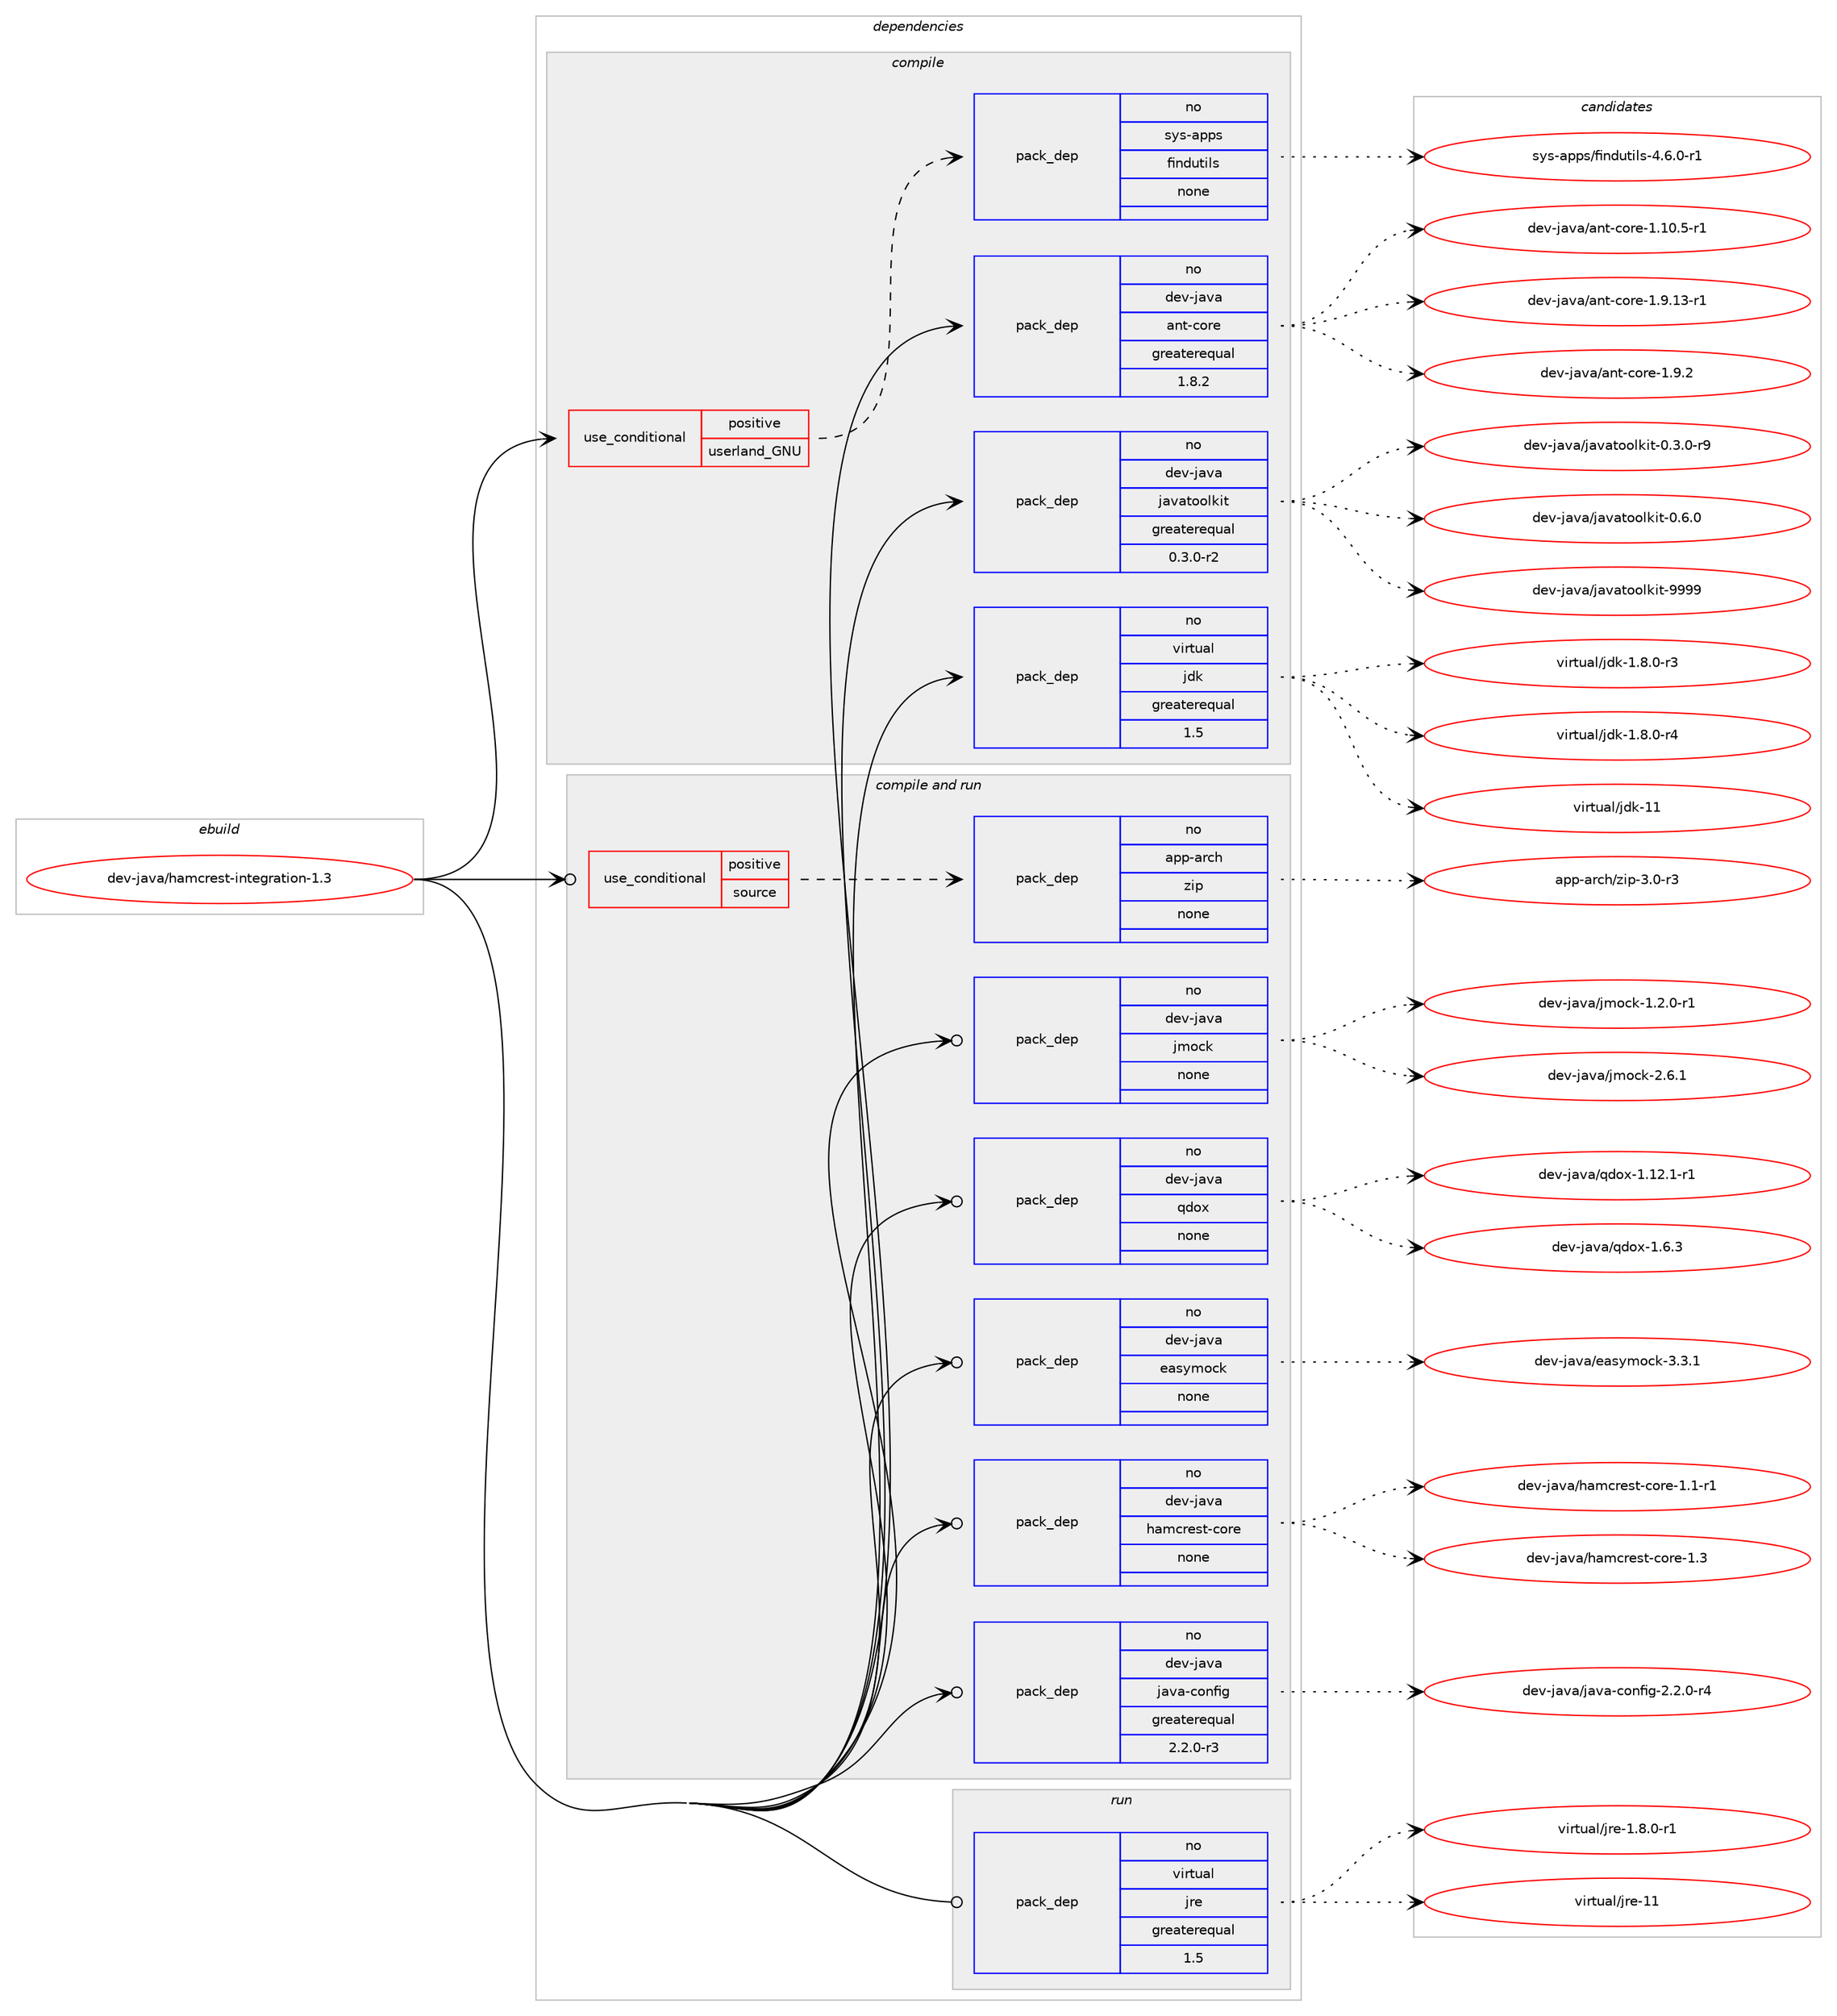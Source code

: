 digraph prolog {

# *************
# Graph options
# *************

newrank=true;
concentrate=true;
compound=true;
graph [rankdir=LR,fontname=Helvetica,fontsize=10,ranksep=1.5];#, ranksep=2.5, nodesep=0.2];
edge  [arrowhead=vee];
node  [fontname=Helvetica,fontsize=10];

# **********
# The ebuild
# **********

subgraph cluster_leftcol {
color=gray;
rank=same;
label=<<i>ebuild</i>>;
id [label="dev-java/hamcrest-integration-1.3", color=red, width=4, href="../dev-java/hamcrest-integration-1.3.svg"];
}

# ****************
# The dependencies
# ****************

subgraph cluster_midcol {
color=gray;
label=<<i>dependencies</i>>;
subgraph cluster_compile {
fillcolor="#eeeeee";
style=filled;
label=<<i>compile</i>>;
subgraph cond362711 {
dependency1352908 [label=<<TABLE BORDER="0" CELLBORDER="1" CELLSPACING="0" CELLPADDING="4"><TR><TD ROWSPAN="3" CELLPADDING="10">use_conditional</TD></TR><TR><TD>positive</TD></TR><TR><TD>userland_GNU</TD></TR></TABLE>>, shape=none, color=red];
subgraph pack967767 {
dependency1352909 [label=<<TABLE BORDER="0" CELLBORDER="1" CELLSPACING="0" CELLPADDING="4" WIDTH="220"><TR><TD ROWSPAN="6" CELLPADDING="30">pack_dep</TD></TR><TR><TD WIDTH="110">no</TD></TR><TR><TD>sys-apps</TD></TR><TR><TD>findutils</TD></TR><TR><TD>none</TD></TR><TR><TD></TD></TR></TABLE>>, shape=none, color=blue];
}
dependency1352908:e -> dependency1352909:w [weight=20,style="dashed",arrowhead="vee"];
}
id:e -> dependency1352908:w [weight=20,style="solid",arrowhead="vee"];
subgraph pack967768 {
dependency1352910 [label=<<TABLE BORDER="0" CELLBORDER="1" CELLSPACING="0" CELLPADDING="4" WIDTH="220"><TR><TD ROWSPAN="6" CELLPADDING="30">pack_dep</TD></TR><TR><TD WIDTH="110">no</TD></TR><TR><TD>dev-java</TD></TR><TR><TD>ant-core</TD></TR><TR><TD>greaterequal</TD></TR><TR><TD>1.8.2</TD></TR></TABLE>>, shape=none, color=blue];
}
id:e -> dependency1352910:w [weight=20,style="solid",arrowhead="vee"];
subgraph pack967769 {
dependency1352911 [label=<<TABLE BORDER="0" CELLBORDER="1" CELLSPACING="0" CELLPADDING="4" WIDTH="220"><TR><TD ROWSPAN="6" CELLPADDING="30">pack_dep</TD></TR><TR><TD WIDTH="110">no</TD></TR><TR><TD>dev-java</TD></TR><TR><TD>javatoolkit</TD></TR><TR><TD>greaterequal</TD></TR><TR><TD>0.3.0-r2</TD></TR></TABLE>>, shape=none, color=blue];
}
id:e -> dependency1352911:w [weight=20,style="solid",arrowhead="vee"];
subgraph pack967770 {
dependency1352912 [label=<<TABLE BORDER="0" CELLBORDER="1" CELLSPACING="0" CELLPADDING="4" WIDTH="220"><TR><TD ROWSPAN="6" CELLPADDING="30">pack_dep</TD></TR><TR><TD WIDTH="110">no</TD></TR><TR><TD>virtual</TD></TR><TR><TD>jdk</TD></TR><TR><TD>greaterequal</TD></TR><TR><TD>1.5</TD></TR></TABLE>>, shape=none, color=blue];
}
id:e -> dependency1352912:w [weight=20,style="solid",arrowhead="vee"];
}
subgraph cluster_compileandrun {
fillcolor="#eeeeee";
style=filled;
label=<<i>compile and run</i>>;
subgraph cond362712 {
dependency1352913 [label=<<TABLE BORDER="0" CELLBORDER="1" CELLSPACING="0" CELLPADDING="4"><TR><TD ROWSPAN="3" CELLPADDING="10">use_conditional</TD></TR><TR><TD>positive</TD></TR><TR><TD>source</TD></TR></TABLE>>, shape=none, color=red];
subgraph pack967771 {
dependency1352914 [label=<<TABLE BORDER="0" CELLBORDER="1" CELLSPACING="0" CELLPADDING="4" WIDTH="220"><TR><TD ROWSPAN="6" CELLPADDING="30">pack_dep</TD></TR><TR><TD WIDTH="110">no</TD></TR><TR><TD>app-arch</TD></TR><TR><TD>zip</TD></TR><TR><TD>none</TD></TR><TR><TD></TD></TR></TABLE>>, shape=none, color=blue];
}
dependency1352913:e -> dependency1352914:w [weight=20,style="dashed",arrowhead="vee"];
}
id:e -> dependency1352913:w [weight=20,style="solid",arrowhead="odotvee"];
subgraph pack967772 {
dependency1352915 [label=<<TABLE BORDER="0" CELLBORDER="1" CELLSPACING="0" CELLPADDING="4" WIDTH="220"><TR><TD ROWSPAN="6" CELLPADDING="30">pack_dep</TD></TR><TR><TD WIDTH="110">no</TD></TR><TR><TD>dev-java</TD></TR><TR><TD>easymock</TD></TR><TR><TD>none</TD></TR><TR><TD></TD></TR></TABLE>>, shape=none, color=blue];
}
id:e -> dependency1352915:w [weight=20,style="solid",arrowhead="odotvee"];
subgraph pack967773 {
dependency1352916 [label=<<TABLE BORDER="0" CELLBORDER="1" CELLSPACING="0" CELLPADDING="4" WIDTH="220"><TR><TD ROWSPAN="6" CELLPADDING="30">pack_dep</TD></TR><TR><TD WIDTH="110">no</TD></TR><TR><TD>dev-java</TD></TR><TR><TD>hamcrest-core</TD></TR><TR><TD>none</TD></TR><TR><TD></TD></TR></TABLE>>, shape=none, color=blue];
}
id:e -> dependency1352916:w [weight=20,style="solid",arrowhead="odotvee"];
subgraph pack967774 {
dependency1352917 [label=<<TABLE BORDER="0" CELLBORDER="1" CELLSPACING="0" CELLPADDING="4" WIDTH="220"><TR><TD ROWSPAN="6" CELLPADDING="30">pack_dep</TD></TR><TR><TD WIDTH="110">no</TD></TR><TR><TD>dev-java</TD></TR><TR><TD>java-config</TD></TR><TR><TD>greaterequal</TD></TR><TR><TD>2.2.0-r3</TD></TR></TABLE>>, shape=none, color=blue];
}
id:e -> dependency1352917:w [weight=20,style="solid",arrowhead="odotvee"];
subgraph pack967775 {
dependency1352918 [label=<<TABLE BORDER="0" CELLBORDER="1" CELLSPACING="0" CELLPADDING="4" WIDTH="220"><TR><TD ROWSPAN="6" CELLPADDING="30">pack_dep</TD></TR><TR><TD WIDTH="110">no</TD></TR><TR><TD>dev-java</TD></TR><TR><TD>jmock</TD></TR><TR><TD>none</TD></TR><TR><TD></TD></TR></TABLE>>, shape=none, color=blue];
}
id:e -> dependency1352918:w [weight=20,style="solid",arrowhead="odotvee"];
subgraph pack967776 {
dependency1352919 [label=<<TABLE BORDER="0" CELLBORDER="1" CELLSPACING="0" CELLPADDING="4" WIDTH="220"><TR><TD ROWSPAN="6" CELLPADDING="30">pack_dep</TD></TR><TR><TD WIDTH="110">no</TD></TR><TR><TD>dev-java</TD></TR><TR><TD>qdox</TD></TR><TR><TD>none</TD></TR><TR><TD></TD></TR></TABLE>>, shape=none, color=blue];
}
id:e -> dependency1352919:w [weight=20,style="solid",arrowhead="odotvee"];
}
subgraph cluster_run {
fillcolor="#eeeeee";
style=filled;
label=<<i>run</i>>;
subgraph pack967777 {
dependency1352920 [label=<<TABLE BORDER="0" CELLBORDER="1" CELLSPACING="0" CELLPADDING="4" WIDTH="220"><TR><TD ROWSPAN="6" CELLPADDING="30">pack_dep</TD></TR><TR><TD WIDTH="110">no</TD></TR><TR><TD>virtual</TD></TR><TR><TD>jre</TD></TR><TR><TD>greaterequal</TD></TR><TR><TD>1.5</TD></TR></TABLE>>, shape=none, color=blue];
}
id:e -> dependency1352920:w [weight=20,style="solid",arrowhead="odot"];
}
}

# **************
# The candidates
# **************

subgraph cluster_choices {
rank=same;
color=gray;
label=<<i>candidates</i>>;

subgraph choice967767 {
color=black;
nodesep=1;
choice1151211154597112112115471021051101001171161051081154552465446484511449 [label="sys-apps/findutils-4.6.0-r1", color=red, width=4,href="../sys-apps/findutils-4.6.0-r1.svg"];
dependency1352909:e -> choice1151211154597112112115471021051101001171161051081154552465446484511449:w [style=dotted,weight="100"];
}
subgraph choice967768 {
color=black;
nodesep=1;
choice10010111845106971189747971101164599111114101454946494846534511449 [label="dev-java/ant-core-1.10.5-r1", color=red, width=4,href="../dev-java/ant-core-1.10.5-r1.svg"];
choice10010111845106971189747971101164599111114101454946574649514511449 [label="dev-java/ant-core-1.9.13-r1", color=red, width=4,href="../dev-java/ant-core-1.9.13-r1.svg"];
choice10010111845106971189747971101164599111114101454946574650 [label="dev-java/ant-core-1.9.2", color=red, width=4,href="../dev-java/ant-core-1.9.2.svg"];
dependency1352910:e -> choice10010111845106971189747971101164599111114101454946494846534511449:w [style=dotted,weight="100"];
dependency1352910:e -> choice10010111845106971189747971101164599111114101454946574649514511449:w [style=dotted,weight="100"];
dependency1352910:e -> choice10010111845106971189747971101164599111114101454946574650:w [style=dotted,weight="100"];
}
subgraph choice967769 {
color=black;
nodesep=1;
choice1001011184510697118974710697118971161111111081071051164548465146484511457 [label="dev-java/javatoolkit-0.3.0-r9", color=red, width=4,href="../dev-java/javatoolkit-0.3.0-r9.svg"];
choice100101118451069711897471069711897116111111108107105116454846544648 [label="dev-java/javatoolkit-0.6.0", color=red, width=4,href="../dev-java/javatoolkit-0.6.0.svg"];
choice1001011184510697118974710697118971161111111081071051164557575757 [label="dev-java/javatoolkit-9999", color=red, width=4,href="../dev-java/javatoolkit-9999.svg"];
dependency1352911:e -> choice1001011184510697118974710697118971161111111081071051164548465146484511457:w [style=dotted,weight="100"];
dependency1352911:e -> choice100101118451069711897471069711897116111111108107105116454846544648:w [style=dotted,weight="100"];
dependency1352911:e -> choice1001011184510697118974710697118971161111111081071051164557575757:w [style=dotted,weight="100"];
}
subgraph choice967770 {
color=black;
nodesep=1;
choice11810511411611797108471061001074549465646484511451 [label="virtual/jdk-1.8.0-r3", color=red, width=4,href="../virtual/jdk-1.8.0-r3.svg"];
choice11810511411611797108471061001074549465646484511452 [label="virtual/jdk-1.8.0-r4", color=red, width=4,href="../virtual/jdk-1.8.0-r4.svg"];
choice1181051141161179710847106100107454949 [label="virtual/jdk-11", color=red, width=4,href="../virtual/jdk-11.svg"];
dependency1352912:e -> choice11810511411611797108471061001074549465646484511451:w [style=dotted,weight="100"];
dependency1352912:e -> choice11810511411611797108471061001074549465646484511452:w [style=dotted,weight="100"];
dependency1352912:e -> choice1181051141161179710847106100107454949:w [style=dotted,weight="100"];
}
subgraph choice967771 {
color=black;
nodesep=1;
choice9711211245971149910447122105112455146484511451 [label="app-arch/zip-3.0-r3", color=red, width=4,href="../app-arch/zip-3.0-r3.svg"];
dependency1352914:e -> choice9711211245971149910447122105112455146484511451:w [style=dotted,weight="100"];
}
subgraph choice967772 {
color=black;
nodesep=1;
choice100101118451069711897471019711512110911199107455146514649 [label="dev-java/easymock-3.3.1", color=red, width=4,href="../dev-java/easymock-3.3.1.svg"];
dependency1352915:e -> choice100101118451069711897471019711512110911199107455146514649:w [style=dotted,weight="100"];
}
subgraph choice967773 {
color=black;
nodesep=1;
choice1001011184510697118974710497109991141011151164599111114101454946494511449 [label="dev-java/hamcrest-core-1.1-r1", color=red, width=4,href="../dev-java/hamcrest-core-1.1-r1.svg"];
choice100101118451069711897471049710999114101115116459911111410145494651 [label="dev-java/hamcrest-core-1.3", color=red, width=4,href="../dev-java/hamcrest-core-1.3.svg"];
dependency1352916:e -> choice1001011184510697118974710497109991141011151164599111114101454946494511449:w [style=dotted,weight="100"];
dependency1352916:e -> choice100101118451069711897471049710999114101115116459911111410145494651:w [style=dotted,weight="100"];
}
subgraph choice967774 {
color=black;
nodesep=1;
choice10010111845106971189747106971189745991111101021051034550465046484511452 [label="dev-java/java-config-2.2.0-r4", color=red, width=4,href="../dev-java/java-config-2.2.0-r4.svg"];
dependency1352917:e -> choice10010111845106971189747106971189745991111101021051034550465046484511452:w [style=dotted,weight="100"];
}
subgraph choice967775 {
color=black;
nodesep=1;
choice10010111845106971189747106109111991074549465046484511449 [label="dev-java/jmock-1.2.0-r1", color=red, width=4,href="../dev-java/jmock-1.2.0-r1.svg"];
choice1001011184510697118974710610911199107455046544649 [label="dev-java/jmock-2.6.1", color=red, width=4,href="../dev-java/jmock-2.6.1.svg"];
dependency1352918:e -> choice10010111845106971189747106109111991074549465046484511449:w [style=dotted,weight="100"];
dependency1352918:e -> choice1001011184510697118974710610911199107455046544649:w [style=dotted,weight="100"];
}
subgraph choice967776 {
color=black;
nodesep=1;
choice10010111845106971189747113100111120454946495046494511449 [label="dev-java/qdox-1.12.1-r1", color=red, width=4,href="../dev-java/qdox-1.12.1-r1.svg"];
choice10010111845106971189747113100111120454946544651 [label="dev-java/qdox-1.6.3", color=red, width=4,href="../dev-java/qdox-1.6.3.svg"];
dependency1352919:e -> choice10010111845106971189747113100111120454946495046494511449:w [style=dotted,weight="100"];
dependency1352919:e -> choice10010111845106971189747113100111120454946544651:w [style=dotted,weight="100"];
}
subgraph choice967777 {
color=black;
nodesep=1;
choice11810511411611797108471061141014549465646484511449 [label="virtual/jre-1.8.0-r1", color=red, width=4,href="../virtual/jre-1.8.0-r1.svg"];
choice1181051141161179710847106114101454949 [label="virtual/jre-11", color=red, width=4,href="../virtual/jre-11.svg"];
dependency1352920:e -> choice11810511411611797108471061141014549465646484511449:w [style=dotted,weight="100"];
dependency1352920:e -> choice1181051141161179710847106114101454949:w [style=dotted,weight="100"];
}
}

}
